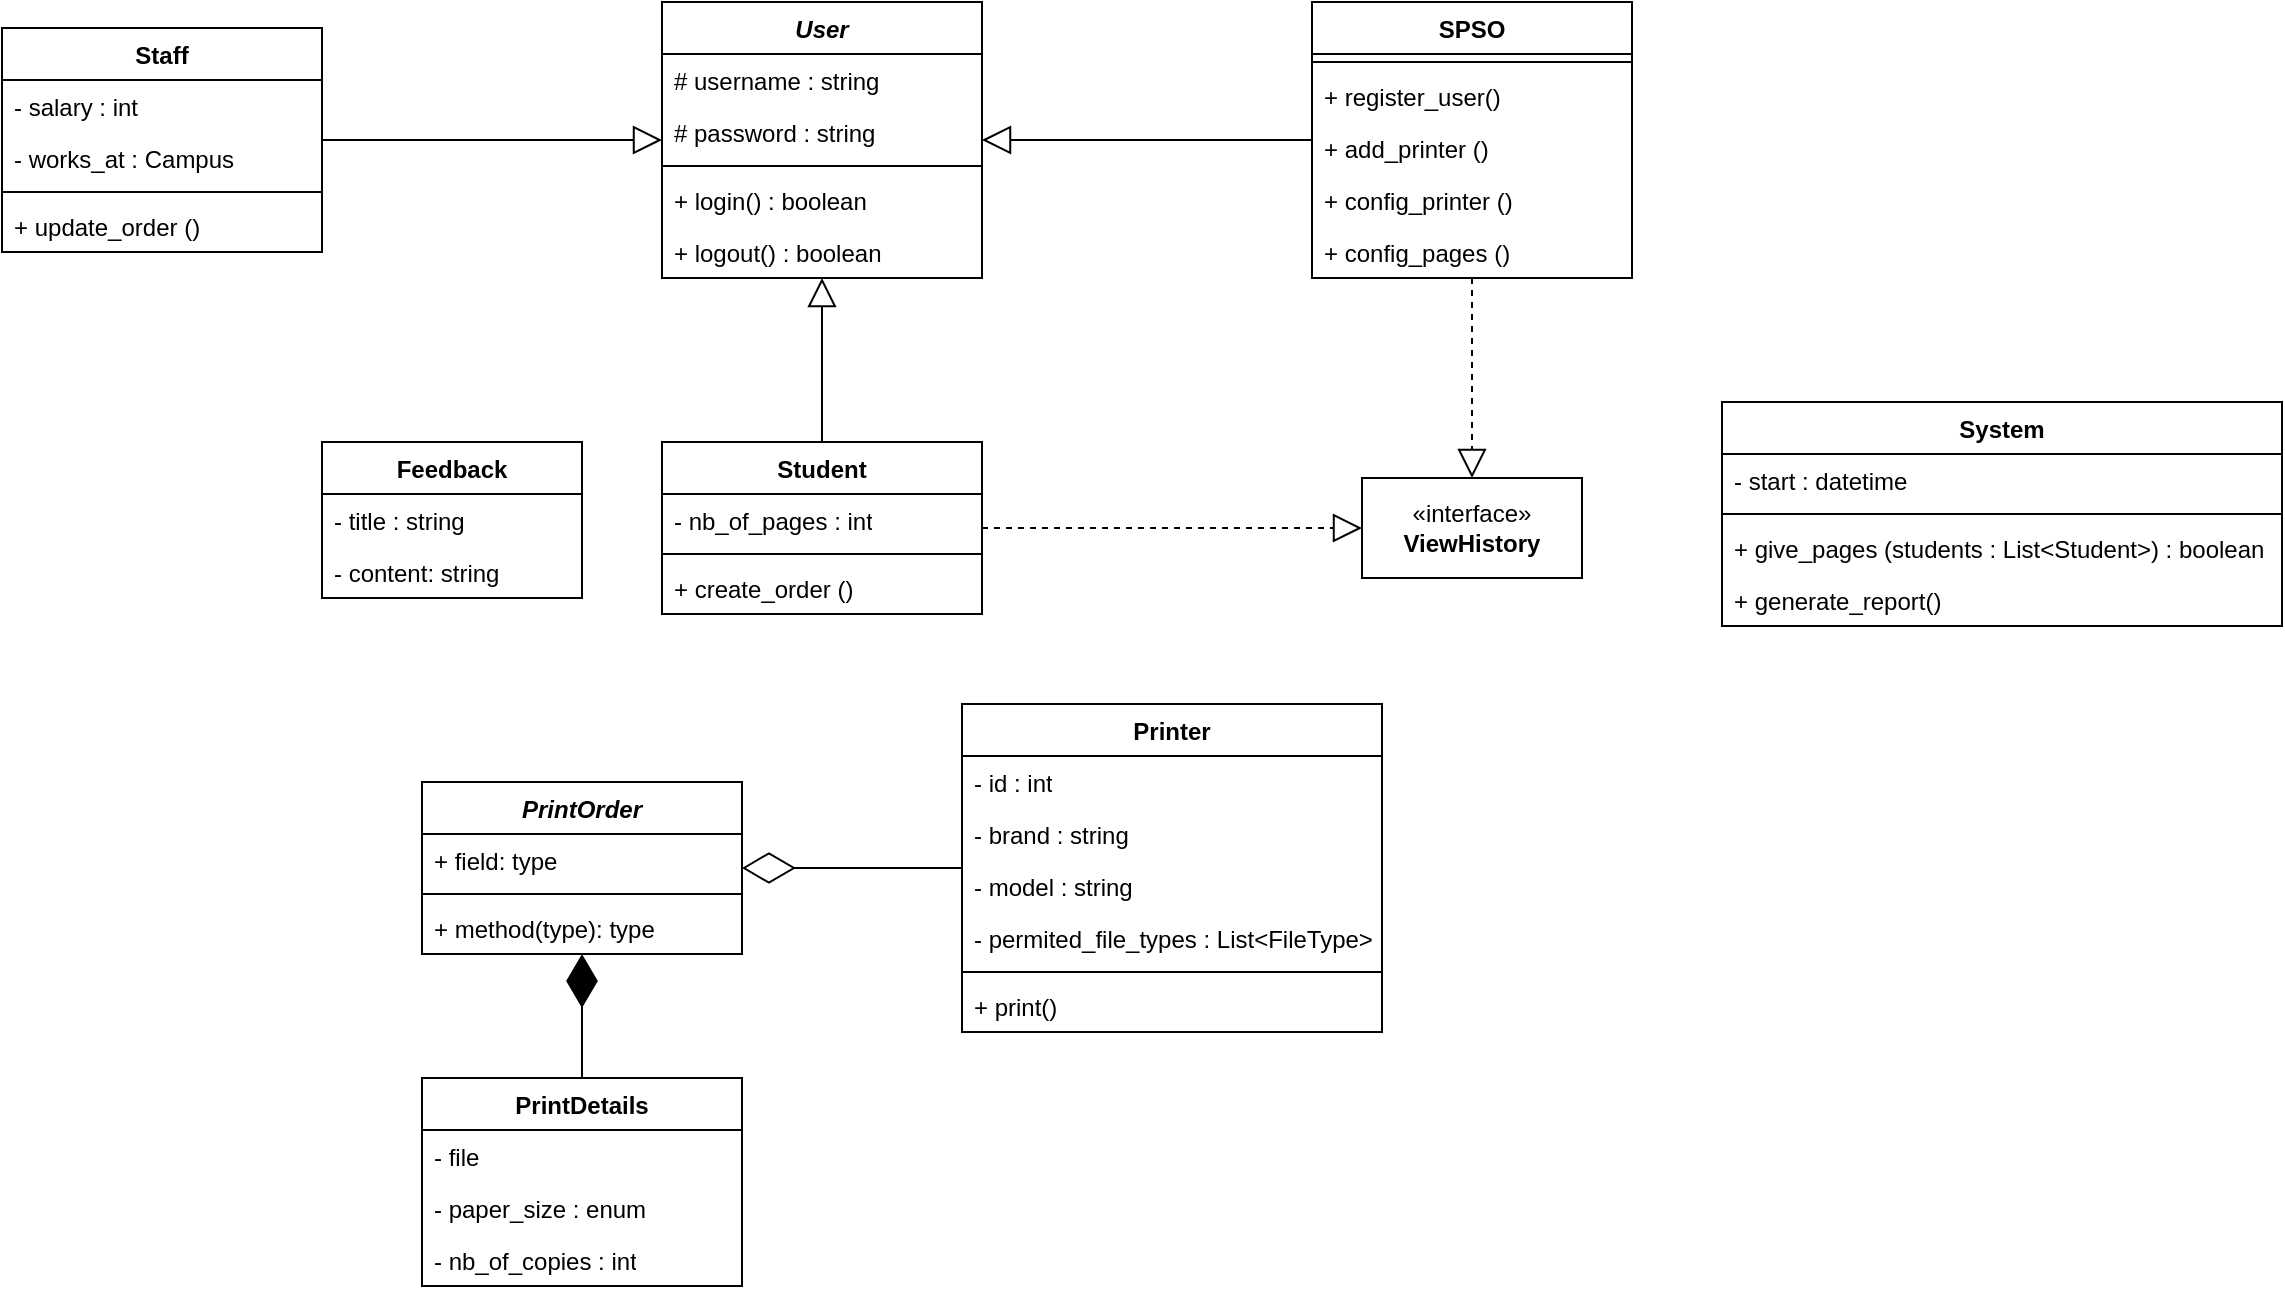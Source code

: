<mxfile version="24.8.0">
  <diagram name="Page-1" id="QpV_ZBCgFkbM0LbAUGHG">
    <mxGraphModel dx="2232" dy="1901" grid="1" gridSize="10" guides="1" tooltips="1" connect="1" arrows="1" fold="1" page="1" pageScale="1" pageWidth="827" pageHeight="1169" math="0" shadow="0">
      <root>
        <mxCell id="0" />
        <mxCell id="1" parent="0" />
        <mxCell id="NedjOIEYQv4imYiZ1fh6-1" value="&lt;i&gt;User&lt;/i&gt;" style="swimlane;fontStyle=1;align=center;verticalAlign=top;childLayout=stackLayout;horizontal=1;startSize=26;horizontalStack=0;resizeParent=1;resizeParentMax=0;resizeLast=0;collapsible=1;marginBottom=0;whiteSpace=wrap;html=1;" vertex="1" parent="1">
          <mxGeometry x="270" y="-20" width="160" height="138" as="geometry" />
        </mxCell>
        <mxCell id="NedjOIEYQv4imYiZ1fh6-2" value="# username : string" style="text;strokeColor=none;fillColor=none;align=left;verticalAlign=top;spacingLeft=4;spacingRight=4;overflow=hidden;rotatable=0;points=[[0,0.5],[1,0.5]];portConstraint=eastwest;whiteSpace=wrap;html=1;" vertex="1" parent="NedjOIEYQv4imYiZ1fh6-1">
          <mxGeometry y="26" width="160" height="26" as="geometry" />
        </mxCell>
        <mxCell id="NedjOIEYQv4imYiZ1fh6-54" value="# password : string" style="text;strokeColor=none;fillColor=none;align=left;verticalAlign=top;spacingLeft=4;spacingRight=4;overflow=hidden;rotatable=0;points=[[0,0.5],[1,0.5]];portConstraint=eastwest;whiteSpace=wrap;html=1;" vertex="1" parent="NedjOIEYQv4imYiZ1fh6-1">
          <mxGeometry y="52" width="160" height="26" as="geometry" />
        </mxCell>
        <mxCell id="NedjOIEYQv4imYiZ1fh6-3" value="" style="line;strokeWidth=1;fillColor=none;align=left;verticalAlign=middle;spacingTop=-1;spacingLeft=3;spacingRight=3;rotatable=0;labelPosition=right;points=[];portConstraint=eastwest;strokeColor=inherit;" vertex="1" parent="NedjOIEYQv4imYiZ1fh6-1">
          <mxGeometry y="78" width="160" height="8" as="geometry" />
        </mxCell>
        <mxCell id="NedjOIEYQv4imYiZ1fh6-4" value="+ login() : boolean" style="text;strokeColor=none;fillColor=none;align=left;verticalAlign=top;spacingLeft=4;spacingRight=4;overflow=hidden;rotatable=0;points=[[0,0.5],[1,0.5]];portConstraint=eastwest;whiteSpace=wrap;html=1;" vertex="1" parent="NedjOIEYQv4imYiZ1fh6-1">
          <mxGeometry y="86" width="160" height="26" as="geometry" />
        </mxCell>
        <mxCell id="NedjOIEYQv4imYiZ1fh6-50" value="" style="edgeStyle=none;html=1;endSize=12;endArrow=block;endFill=0;rounded=0;" edge="1" parent="NedjOIEYQv4imYiZ1fh6-1" source="NedjOIEYQv4imYiZ1fh6-55" target="NedjOIEYQv4imYiZ1fh6-1">
          <mxGeometry width="160" relative="1" as="geometry">
            <mxPoint x="-90" y="150" as="sourcePoint" />
            <mxPoint x="10" y="96" as="targetPoint" />
          </mxGeometry>
        </mxCell>
        <mxCell id="NedjOIEYQv4imYiZ1fh6-55" value="+ logout() : boolean" style="text;strokeColor=none;fillColor=none;align=left;verticalAlign=top;spacingLeft=4;spacingRight=4;overflow=hidden;rotatable=0;points=[[0,0.5],[1,0.5]];portConstraint=eastwest;whiteSpace=wrap;html=1;" vertex="1" parent="NedjOIEYQv4imYiZ1fh6-1">
          <mxGeometry y="112" width="160" height="26" as="geometry" />
        </mxCell>
        <mxCell id="NedjOIEYQv4imYiZ1fh6-9" value="Student" style="swimlane;fontStyle=1;align=center;verticalAlign=top;childLayout=stackLayout;horizontal=1;startSize=26;horizontalStack=0;resizeParent=1;resizeParentMax=0;resizeLast=0;collapsible=1;marginBottom=0;whiteSpace=wrap;html=1;" vertex="1" parent="1">
          <mxGeometry x="270" y="200" width="160" height="86" as="geometry" />
        </mxCell>
        <mxCell id="NedjOIEYQv4imYiZ1fh6-10" value="- nb_of_pages : int" style="text;strokeColor=none;fillColor=none;align=left;verticalAlign=top;spacingLeft=4;spacingRight=4;overflow=hidden;rotatable=0;points=[[0,0.5],[1,0.5]];portConstraint=eastwest;whiteSpace=wrap;html=1;" vertex="1" parent="NedjOIEYQv4imYiZ1fh6-9">
          <mxGeometry y="26" width="160" height="26" as="geometry" />
        </mxCell>
        <mxCell id="NedjOIEYQv4imYiZ1fh6-11" value="" style="line;strokeWidth=1;fillColor=none;align=left;verticalAlign=middle;spacingTop=-1;spacingLeft=3;spacingRight=3;rotatable=0;labelPosition=right;points=[];portConstraint=eastwest;strokeColor=inherit;" vertex="1" parent="NedjOIEYQv4imYiZ1fh6-9">
          <mxGeometry y="52" width="160" height="8" as="geometry" />
        </mxCell>
        <mxCell id="NedjOIEYQv4imYiZ1fh6-12" value="+ create_order ()" style="text;strokeColor=none;fillColor=none;align=left;verticalAlign=top;spacingLeft=4;spacingRight=4;overflow=hidden;rotatable=0;points=[[0,0.5],[1,0.5]];portConstraint=eastwest;whiteSpace=wrap;html=1;" vertex="1" parent="NedjOIEYQv4imYiZ1fh6-9">
          <mxGeometry y="60" width="160" height="26" as="geometry" />
        </mxCell>
        <mxCell id="NedjOIEYQv4imYiZ1fh6-13" value="Staff" style="swimlane;fontStyle=1;align=center;verticalAlign=top;childLayout=stackLayout;horizontal=1;startSize=26;horizontalStack=0;resizeParent=1;resizeParentMax=0;resizeLast=0;collapsible=1;marginBottom=0;whiteSpace=wrap;html=1;" vertex="1" parent="1">
          <mxGeometry x="-60" y="-7" width="160" height="112" as="geometry" />
        </mxCell>
        <mxCell id="NedjOIEYQv4imYiZ1fh6-14" value="- salary : int" style="text;strokeColor=none;fillColor=none;align=left;verticalAlign=top;spacingLeft=4;spacingRight=4;overflow=hidden;rotatable=0;points=[[0,0.5],[1,0.5]];portConstraint=eastwest;whiteSpace=wrap;html=1;" vertex="1" parent="NedjOIEYQv4imYiZ1fh6-13">
          <mxGeometry y="26" width="160" height="26" as="geometry" />
        </mxCell>
        <mxCell id="NedjOIEYQv4imYiZ1fh6-59" value="- works_at : Campus" style="text;strokeColor=none;fillColor=none;align=left;verticalAlign=top;spacingLeft=4;spacingRight=4;overflow=hidden;rotatable=0;points=[[0,0.5],[1,0.5]];portConstraint=eastwest;whiteSpace=wrap;html=1;" vertex="1" parent="NedjOIEYQv4imYiZ1fh6-13">
          <mxGeometry y="52" width="160" height="26" as="geometry" />
        </mxCell>
        <mxCell id="NedjOIEYQv4imYiZ1fh6-15" value="" style="line;strokeWidth=1;fillColor=none;align=left;verticalAlign=middle;spacingTop=-1;spacingLeft=3;spacingRight=3;rotatable=0;labelPosition=right;points=[];portConstraint=eastwest;strokeColor=inherit;" vertex="1" parent="NedjOIEYQv4imYiZ1fh6-13">
          <mxGeometry y="78" width="160" height="8" as="geometry" />
        </mxCell>
        <mxCell id="NedjOIEYQv4imYiZ1fh6-16" value="+ update_order ()" style="text;strokeColor=none;fillColor=none;align=left;verticalAlign=top;spacingLeft=4;spacingRight=4;overflow=hidden;rotatable=0;points=[[0,0.5],[1,0.5]];portConstraint=eastwest;whiteSpace=wrap;html=1;" vertex="1" parent="NedjOIEYQv4imYiZ1fh6-13">
          <mxGeometry y="86" width="160" height="26" as="geometry" />
        </mxCell>
        <mxCell id="NedjOIEYQv4imYiZ1fh6-17" value="SPSO" style="swimlane;fontStyle=1;align=center;verticalAlign=top;childLayout=stackLayout;horizontal=1;startSize=26;horizontalStack=0;resizeParent=1;resizeParentMax=0;resizeLast=0;collapsible=1;marginBottom=0;whiteSpace=wrap;html=1;" vertex="1" parent="1">
          <mxGeometry x="595" y="-20" width="160" height="138" as="geometry" />
        </mxCell>
        <mxCell id="NedjOIEYQv4imYiZ1fh6-19" value="" style="line;strokeWidth=1;fillColor=none;align=left;verticalAlign=middle;spacingTop=-1;spacingLeft=3;spacingRight=3;rotatable=0;labelPosition=right;points=[];portConstraint=eastwest;strokeColor=inherit;" vertex="1" parent="NedjOIEYQv4imYiZ1fh6-17">
          <mxGeometry y="26" width="160" height="8" as="geometry" />
        </mxCell>
        <mxCell id="NedjOIEYQv4imYiZ1fh6-20" value="+ register_user()" style="text;strokeColor=none;fillColor=none;align=left;verticalAlign=top;spacingLeft=4;spacingRight=4;overflow=hidden;rotatable=0;points=[[0,0.5],[1,0.5]];portConstraint=eastwest;whiteSpace=wrap;html=1;" vertex="1" parent="NedjOIEYQv4imYiZ1fh6-17">
          <mxGeometry y="34" width="160" height="26" as="geometry" />
        </mxCell>
        <mxCell id="NedjOIEYQv4imYiZ1fh6-72" value="+ add_printer ()" style="text;strokeColor=none;fillColor=none;align=left;verticalAlign=top;spacingLeft=4;spacingRight=4;overflow=hidden;rotatable=0;points=[[0,0.5],[1,0.5]];portConstraint=eastwest;whiteSpace=wrap;html=1;" vertex="1" parent="NedjOIEYQv4imYiZ1fh6-17">
          <mxGeometry y="60" width="160" height="26" as="geometry" />
        </mxCell>
        <mxCell id="NedjOIEYQv4imYiZ1fh6-73" value="+ config_printer ()" style="text;strokeColor=none;fillColor=none;align=left;verticalAlign=top;spacingLeft=4;spacingRight=4;overflow=hidden;rotatable=0;points=[[0,0.5],[1,0.5]];portConstraint=eastwest;whiteSpace=wrap;html=1;" vertex="1" parent="NedjOIEYQv4imYiZ1fh6-17">
          <mxGeometry y="86" width="160" height="26" as="geometry" />
        </mxCell>
        <mxCell id="NedjOIEYQv4imYiZ1fh6-78" value="+ config_pages ()" style="text;strokeColor=none;fillColor=none;align=left;verticalAlign=top;spacingLeft=4;spacingRight=4;overflow=hidden;rotatable=0;points=[[0,0.5],[1,0.5]];portConstraint=eastwest;whiteSpace=wrap;html=1;" vertex="1" parent="NedjOIEYQv4imYiZ1fh6-17">
          <mxGeometry y="112" width="160" height="26" as="geometry" />
        </mxCell>
        <mxCell id="NedjOIEYQv4imYiZ1fh6-21" value="&lt;i&gt;PrintOrder&lt;/i&gt;" style="swimlane;fontStyle=1;align=center;verticalAlign=top;childLayout=stackLayout;horizontal=1;startSize=26;horizontalStack=0;resizeParent=1;resizeParentMax=0;resizeLast=0;collapsible=1;marginBottom=0;whiteSpace=wrap;html=1;" vertex="1" parent="1">
          <mxGeometry x="150" y="370" width="160" height="86" as="geometry" />
        </mxCell>
        <mxCell id="NedjOIEYQv4imYiZ1fh6-22" value="+ field: type" style="text;strokeColor=none;fillColor=none;align=left;verticalAlign=top;spacingLeft=4;spacingRight=4;overflow=hidden;rotatable=0;points=[[0,0.5],[1,0.5]];portConstraint=eastwest;whiteSpace=wrap;html=1;" vertex="1" parent="NedjOIEYQv4imYiZ1fh6-21">
          <mxGeometry y="26" width="160" height="26" as="geometry" />
        </mxCell>
        <mxCell id="NedjOIEYQv4imYiZ1fh6-23" value="" style="line;strokeWidth=1;fillColor=none;align=left;verticalAlign=middle;spacingTop=-1;spacingLeft=3;spacingRight=3;rotatable=0;labelPosition=right;points=[];portConstraint=eastwest;strokeColor=inherit;" vertex="1" parent="NedjOIEYQv4imYiZ1fh6-21">
          <mxGeometry y="52" width="160" height="8" as="geometry" />
        </mxCell>
        <mxCell id="NedjOIEYQv4imYiZ1fh6-24" value="+ method(type): type" style="text;strokeColor=none;fillColor=none;align=left;verticalAlign=top;spacingLeft=4;spacingRight=4;overflow=hidden;rotatable=0;points=[[0,0.5],[1,0.5]];portConstraint=eastwest;whiteSpace=wrap;html=1;" vertex="1" parent="NedjOIEYQv4imYiZ1fh6-21">
          <mxGeometry y="60" width="160" height="26" as="geometry" />
        </mxCell>
        <mxCell id="NedjOIEYQv4imYiZ1fh6-25" value="Printer" style="swimlane;fontStyle=1;align=center;verticalAlign=top;childLayout=stackLayout;horizontal=1;startSize=26;horizontalStack=0;resizeParent=1;resizeParentMax=0;resizeLast=0;collapsible=1;marginBottom=0;whiteSpace=wrap;html=1;" vertex="1" parent="1">
          <mxGeometry x="420" y="331" width="210" height="164" as="geometry" />
        </mxCell>
        <mxCell id="NedjOIEYQv4imYiZ1fh6-26" value="- id : int" style="text;strokeColor=none;fillColor=none;align=left;verticalAlign=top;spacingLeft=4;spacingRight=4;overflow=hidden;rotatable=0;points=[[0,0.5],[1,0.5]];portConstraint=eastwest;whiteSpace=wrap;html=1;" vertex="1" parent="NedjOIEYQv4imYiZ1fh6-25">
          <mxGeometry y="26" width="210" height="26" as="geometry" />
        </mxCell>
        <mxCell id="NedjOIEYQv4imYiZ1fh6-74" value="- brand : string" style="text;strokeColor=none;fillColor=none;align=left;verticalAlign=top;spacingLeft=4;spacingRight=4;overflow=hidden;rotatable=0;points=[[0,0.5],[1,0.5]];portConstraint=eastwest;whiteSpace=wrap;html=1;" vertex="1" parent="NedjOIEYQv4imYiZ1fh6-25">
          <mxGeometry y="52" width="210" height="26" as="geometry" />
        </mxCell>
        <mxCell id="NedjOIEYQv4imYiZ1fh6-75" value="- model : string" style="text;strokeColor=none;fillColor=none;align=left;verticalAlign=top;spacingLeft=4;spacingRight=4;overflow=hidden;rotatable=0;points=[[0,0.5],[1,0.5]];portConstraint=eastwest;whiteSpace=wrap;html=1;" vertex="1" parent="NedjOIEYQv4imYiZ1fh6-25">
          <mxGeometry y="78" width="210" height="26" as="geometry" />
        </mxCell>
        <mxCell id="NedjOIEYQv4imYiZ1fh6-76" value="- permited_file_types : List&amp;lt;FileType&amp;gt;" style="text;strokeColor=none;fillColor=none;align=left;verticalAlign=top;spacingLeft=4;spacingRight=4;overflow=hidden;rotatable=0;points=[[0,0.5],[1,0.5]];portConstraint=eastwest;whiteSpace=wrap;html=1;" vertex="1" parent="NedjOIEYQv4imYiZ1fh6-25">
          <mxGeometry y="104" width="210" height="26" as="geometry" />
        </mxCell>
        <mxCell id="NedjOIEYQv4imYiZ1fh6-27" value="" style="line;strokeWidth=1;fillColor=none;align=left;verticalAlign=middle;spacingTop=-1;spacingLeft=3;spacingRight=3;rotatable=0;labelPosition=right;points=[];portConstraint=eastwest;strokeColor=inherit;" vertex="1" parent="NedjOIEYQv4imYiZ1fh6-25">
          <mxGeometry y="130" width="210" height="8" as="geometry" />
        </mxCell>
        <mxCell id="NedjOIEYQv4imYiZ1fh6-28" value="+ print()" style="text;strokeColor=none;fillColor=none;align=left;verticalAlign=top;spacingLeft=4;spacingRight=4;overflow=hidden;rotatable=0;points=[[0,0.5],[1,0.5]];portConstraint=eastwest;whiteSpace=wrap;html=1;" vertex="1" parent="NedjOIEYQv4imYiZ1fh6-25">
          <mxGeometry y="138" width="210" height="26" as="geometry" />
        </mxCell>
        <mxCell id="NedjOIEYQv4imYiZ1fh6-33" value="PrintDetails" style="swimlane;fontStyle=1;align=center;verticalAlign=top;childLayout=stackLayout;horizontal=1;startSize=26;horizontalStack=0;resizeParent=1;resizeParentMax=0;resizeLast=0;collapsible=1;marginBottom=0;whiteSpace=wrap;html=1;" vertex="1" parent="1">
          <mxGeometry x="150" y="518" width="160" height="104" as="geometry" />
        </mxCell>
        <mxCell id="NedjOIEYQv4imYiZ1fh6-34" value="- file&lt;span style=&quot;caret-color: rgba(0, 0, 0, 0); color: rgba(0, 0, 0, 0); font-family: monospace; font-size: 0px; white-space: nowrap;&quot;&gt;%3CmxGraphModel%3E%3Croot%3E%3CmxCell%20id%3D%220%22%2F%3E%3CmxCell%20id%3D%221%22%20parent%3D%220%22%2F%3E%3CmxCell%20id%3D%222%22%20value%3D%22%2B%20give_pages%20(students%20%3A%20List%26amp%3Blt%3BStudent%26amp%3Bgt%3B)%20%3A%20boolean%22%20style%3D%22text%3BstrokeColor%3Dnone%3BfillColor%3Dnone%3Balign%3Dleft%3BverticalAlign%3Dtop%3BspacingLeft%3D4%3BspacingRight%3D4%3Boverflow%3Dhidden%3Brotatable%3D0%3Bpoints%3D%5B%5B0%2C0.5%5D%2C%5B1%2C0.5%5D%5D%3BportConstraint%3Deastwest%3BwhiteSpace%3Dwrap%3Bhtml%3D1%3B%22%20vertex%3D%221%22%20parent%3D%221%22%3E%3CmxGeometry%20x%3D%22800%22%20y%3D%22240%22%20width%3D%22280%22%20height%3D%2226%22%20as%3D%22geometry%22%2F%3E%3C%2FmxCell%3E%3C%2Froot%3E%3C%2FmxGraphModel%3E&lt;/span&gt;" style="text;strokeColor=none;fillColor=none;align=left;verticalAlign=top;spacingLeft=4;spacingRight=4;overflow=hidden;rotatable=0;points=[[0,0.5],[1,0.5]];portConstraint=eastwest;whiteSpace=wrap;html=1;" vertex="1" parent="NedjOIEYQv4imYiZ1fh6-33">
          <mxGeometry y="26" width="160" height="26" as="geometry" />
        </mxCell>
        <mxCell id="NedjOIEYQv4imYiZ1fh6-87" value="- paper_size : enum" style="text;strokeColor=none;fillColor=none;align=left;verticalAlign=top;spacingLeft=4;spacingRight=4;overflow=hidden;rotatable=0;points=[[0,0.5],[1,0.5]];portConstraint=eastwest;whiteSpace=wrap;html=1;" vertex="1" parent="NedjOIEYQv4imYiZ1fh6-33">
          <mxGeometry y="52" width="160" height="26" as="geometry" />
        </mxCell>
        <mxCell id="NedjOIEYQv4imYiZ1fh6-88" value="- nb_of_copies : int" style="text;strokeColor=none;fillColor=none;align=left;verticalAlign=top;spacingLeft=4;spacingRight=4;overflow=hidden;rotatable=0;points=[[0,0.5],[1,0.5]];portConstraint=eastwest;whiteSpace=wrap;html=1;" vertex="1" parent="NedjOIEYQv4imYiZ1fh6-33">
          <mxGeometry y="78" width="160" height="26" as="geometry" />
        </mxCell>
        <mxCell id="NedjOIEYQv4imYiZ1fh6-45" value="Feedback" style="swimlane;fontStyle=1;align=center;verticalAlign=top;childLayout=stackLayout;horizontal=1;startSize=26;horizontalStack=0;resizeParent=1;resizeParentMax=0;resizeLast=0;collapsible=1;marginBottom=0;whiteSpace=wrap;html=1;" vertex="1" parent="1">
          <mxGeometry x="100" y="200" width="130" height="78" as="geometry" />
        </mxCell>
        <mxCell id="NedjOIEYQv4imYiZ1fh6-46" value="- title : string" style="text;strokeColor=none;fillColor=none;align=left;verticalAlign=top;spacingLeft=4;spacingRight=4;overflow=hidden;rotatable=0;points=[[0,0.5],[1,0.5]];portConstraint=eastwest;whiteSpace=wrap;html=1;" vertex="1" parent="NedjOIEYQv4imYiZ1fh6-45">
          <mxGeometry y="26" width="130" height="26" as="geometry" />
        </mxCell>
        <mxCell id="NedjOIEYQv4imYiZ1fh6-77" value="- content: string" style="text;strokeColor=none;fillColor=none;align=left;verticalAlign=top;spacingLeft=4;spacingRight=4;overflow=hidden;rotatable=0;points=[[0,0.5],[1,0.5]];portConstraint=eastwest;whiteSpace=wrap;html=1;" vertex="1" parent="NedjOIEYQv4imYiZ1fh6-45">
          <mxGeometry y="52" width="130" height="26" as="geometry" />
        </mxCell>
        <mxCell id="NedjOIEYQv4imYiZ1fh6-49" value="" style="edgeStyle=none;html=1;endSize=12;endArrow=block;endFill=0;rounded=0;" edge="1" parent="1" source="NedjOIEYQv4imYiZ1fh6-13" target="NedjOIEYQv4imYiZ1fh6-1">
          <mxGeometry width="160" relative="1" as="geometry">
            <mxPoint x="530" y="520" as="sourcePoint" />
            <mxPoint x="690" y="520" as="targetPoint" />
          </mxGeometry>
        </mxCell>
        <mxCell id="NedjOIEYQv4imYiZ1fh6-51" value="" style="edgeStyle=none;html=1;endSize=12;endArrow=block;endFill=0;rounded=0;" edge="1" parent="1" source="NedjOIEYQv4imYiZ1fh6-17" target="NedjOIEYQv4imYiZ1fh6-1">
          <mxGeometry width="160" relative="1" as="geometry">
            <mxPoint x="210" y="220" as="sourcePoint" />
            <mxPoint x="310" y="166" as="targetPoint" />
          </mxGeometry>
        </mxCell>
        <mxCell id="NedjOIEYQv4imYiZ1fh6-56" value="" style="edgeStyle=none;html=1;endSize=12;endArrow=block;endFill=0;rounded=0;" edge="1" parent="1" source="NedjOIEYQv4imYiZ1fh6-9" target="NedjOIEYQv4imYiZ1fh6-55">
          <mxGeometry width="160" relative="1" as="geometry">
            <mxPoint x="340" y="200" as="sourcePoint" />
            <mxPoint x="340" y="172" as="targetPoint" />
          </mxGeometry>
        </mxCell>
        <mxCell id="NedjOIEYQv4imYiZ1fh6-57" value="" style="endArrow=diamondThin;endFill=1;endSize=24;html=1;rounded=0;" edge="1" parent="1" source="NedjOIEYQv4imYiZ1fh6-33" target="NedjOIEYQv4imYiZ1fh6-21">
          <mxGeometry width="160" relative="1" as="geometry">
            <mxPoint x="390" y="400" as="sourcePoint" />
            <mxPoint x="550" y="400" as="targetPoint" />
          </mxGeometry>
        </mxCell>
        <mxCell id="NedjOIEYQv4imYiZ1fh6-58" value="" style="endArrow=diamondThin;endFill=0;endSize=24;html=1;rounded=0;" edge="1" parent="1" source="NedjOIEYQv4imYiZ1fh6-25" target="NedjOIEYQv4imYiZ1fh6-21">
          <mxGeometry width="160" relative="1" as="geometry">
            <mxPoint x="390" y="560" as="sourcePoint" />
            <mxPoint x="550" y="560" as="targetPoint" />
          </mxGeometry>
        </mxCell>
        <mxCell id="NedjOIEYQv4imYiZ1fh6-60" value="«interface»&lt;br&gt;&lt;b&gt;ViewHistory&lt;/b&gt;" style="html=1;whiteSpace=wrap;" vertex="1" parent="1">
          <mxGeometry x="620" y="218" width="110" height="50" as="geometry" />
        </mxCell>
        <mxCell id="NedjOIEYQv4imYiZ1fh6-79" value="System" style="swimlane;fontStyle=1;align=center;verticalAlign=top;childLayout=stackLayout;horizontal=1;startSize=26;horizontalStack=0;resizeParent=1;resizeParentMax=0;resizeLast=0;collapsible=1;marginBottom=0;whiteSpace=wrap;html=1;" vertex="1" parent="1">
          <mxGeometry x="800" y="180" width="280" height="112" as="geometry" />
        </mxCell>
        <mxCell id="NedjOIEYQv4imYiZ1fh6-80" value="- start : datetime" style="text;strokeColor=none;fillColor=none;align=left;verticalAlign=top;spacingLeft=4;spacingRight=4;overflow=hidden;rotatable=0;points=[[0,0.5],[1,0.5]];portConstraint=eastwest;whiteSpace=wrap;html=1;" vertex="1" parent="NedjOIEYQv4imYiZ1fh6-79">
          <mxGeometry y="26" width="280" height="26" as="geometry" />
        </mxCell>
        <mxCell id="NedjOIEYQv4imYiZ1fh6-81" value="" style="line;strokeWidth=1;fillColor=none;align=left;verticalAlign=middle;spacingTop=-1;spacingLeft=3;spacingRight=3;rotatable=0;labelPosition=right;points=[];portConstraint=eastwest;strokeColor=inherit;" vertex="1" parent="NedjOIEYQv4imYiZ1fh6-79">
          <mxGeometry y="52" width="280" height="8" as="geometry" />
        </mxCell>
        <mxCell id="NedjOIEYQv4imYiZ1fh6-82" value="+ give_pages (students : List&amp;lt;Student&amp;gt;) : boolean" style="text;strokeColor=none;fillColor=none;align=left;verticalAlign=top;spacingLeft=4;spacingRight=4;overflow=hidden;rotatable=0;points=[[0,0.5],[1,0.5]];portConstraint=eastwest;whiteSpace=wrap;html=1;" vertex="1" parent="NedjOIEYQv4imYiZ1fh6-79">
          <mxGeometry y="60" width="280" height="26" as="geometry" />
        </mxCell>
        <mxCell id="NedjOIEYQv4imYiZ1fh6-86" value="+ generate_report()" style="text;strokeColor=none;fillColor=none;align=left;verticalAlign=top;spacingLeft=4;spacingRight=4;overflow=hidden;rotatable=0;points=[[0,0.5],[1,0.5]];portConstraint=eastwest;whiteSpace=wrap;html=1;" vertex="1" parent="NedjOIEYQv4imYiZ1fh6-79">
          <mxGeometry y="86" width="280" height="26" as="geometry" />
        </mxCell>
        <mxCell id="NedjOIEYQv4imYiZ1fh6-83" value="" style="endArrow=block;dashed=1;endFill=0;endSize=12;html=1;rounded=0;" edge="1" parent="1" source="NedjOIEYQv4imYiZ1fh6-9" target="NedjOIEYQv4imYiZ1fh6-60">
          <mxGeometry width="160" relative="1" as="geometry">
            <mxPoint x="410" y="270" as="sourcePoint" />
            <mxPoint x="570" y="270" as="targetPoint" />
          </mxGeometry>
        </mxCell>
        <mxCell id="NedjOIEYQv4imYiZ1fh6-84" value="" style="endArrow=block;dashed=1;endFill=0;endSize=12;html=1;rounded=0;" edge="1" parent="1" source="NedjOIEYQv4imYiZ1fh6-17" target="NedjOIEYQv4imYiZ1fh6-60">
          <mxGeometry width="160" relative="1" as="geometry">
            <mxPoint x="440" y="253" as="sourcePoint" />
            <mxPoint x="605" y="253" as="targetPoint" />
          </mxGeometry>
        </mxCell>
      </root>
    </mxGraphModel>
  </diagram>
</mxfile>
